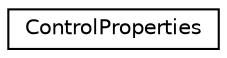 digraph "圖形化之類別階層"
{
 // LATEX_PDF_SIZE
  edge [fontname="Helvetica",fontsize="10",labelfontname="Helvetica",labelfontsize="10"];
  node [fontname="Helvetica",fontsize="10",shape=record];
  rankdir="LR";
  Node0 [label="ControlProperties",height=0.2,width=0.4,color="black", fillcolor="white", style="filled",URL="$classChem4Word_1_1Core_1_1ControlProperties.html",tooltip="Class that stores a list of property values for a saved control."];
}

